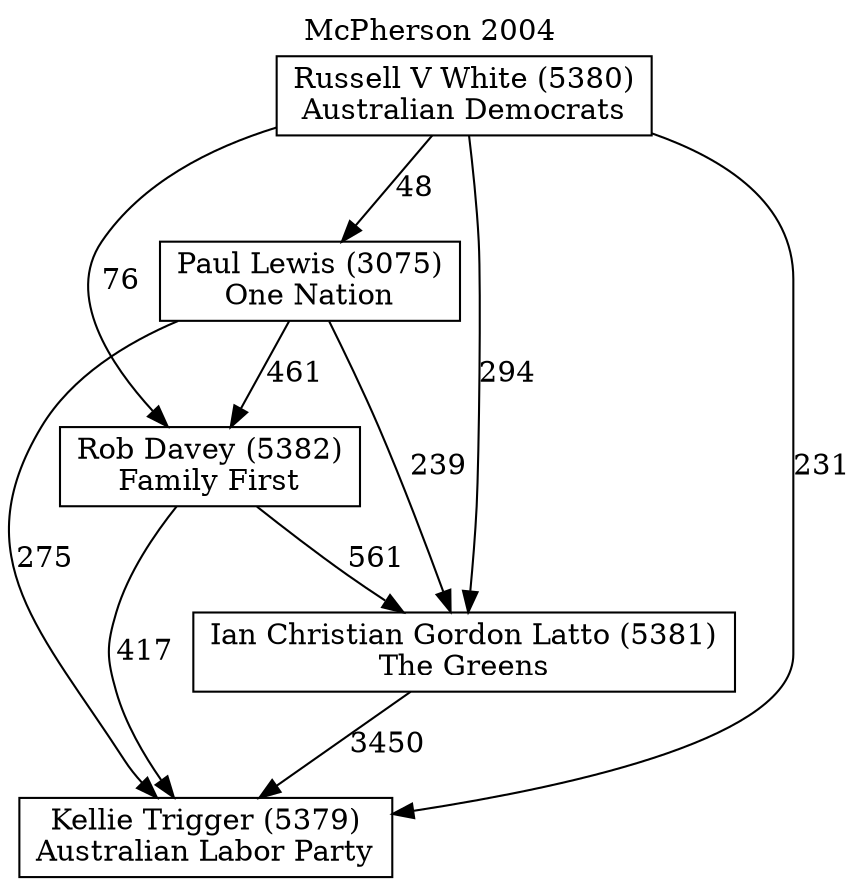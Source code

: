 // House preference flow
digraph "Kellie Trigger (5379)_McPherson_2004" {
	graph [label="McPherson 2004" labelloc=t mclimit=10]
	node [shape=box]
	"Ian Christian Gordon Latto (5381)" [label="Ian Christian Gordon Latto (5381)
The Greens"]
	"Kellie Trigger (5379)" [label="Kellie Trigger (5379)
Australian Labor Party"]
	"Paul Lewis (3075)" [label="Paul Lewis (3075)
One Nation"]
	"Rob Davey (5382)" [label="Rob Davey (5382)
Family First"]
	"Russell V White (5380)" [label="Russell V White (5380)
Australian Democrats"]
	"Ian Christian Gordon Latto (5381)" -> "Kellie Trigger (5379)" [label=3450]
	"Paul Lewis (3075)" -> "Ian Christian Gordon Latto (5381)" [label=239]
	"Paul Lewis (3075)" -> "Kellie Trigger (5379)" [label=275]
	"Paul Lewis (3075)" -> "Rob Davey (5382)" [label=461]
	"Rob Davey (5382)" -> "Ian Christian Gordon Latto (5381)" [label=561]
	"Rob Davey (5382)" -> "Kellie Trigger (5379)" [label=417]
	"Russell V White (5380)" -> "Ian Christian Gordon Latto (5381)" [label=294]
	"Russell V White (5380)" -> "Kellie Trigger (5379)" [label=231]
	"Russell V White (5380)" -> "Paul Lewis (3075)" [label=48]
	"Russell V White (5380)" -> "Rob Davey (5382)" [label=76]
}

